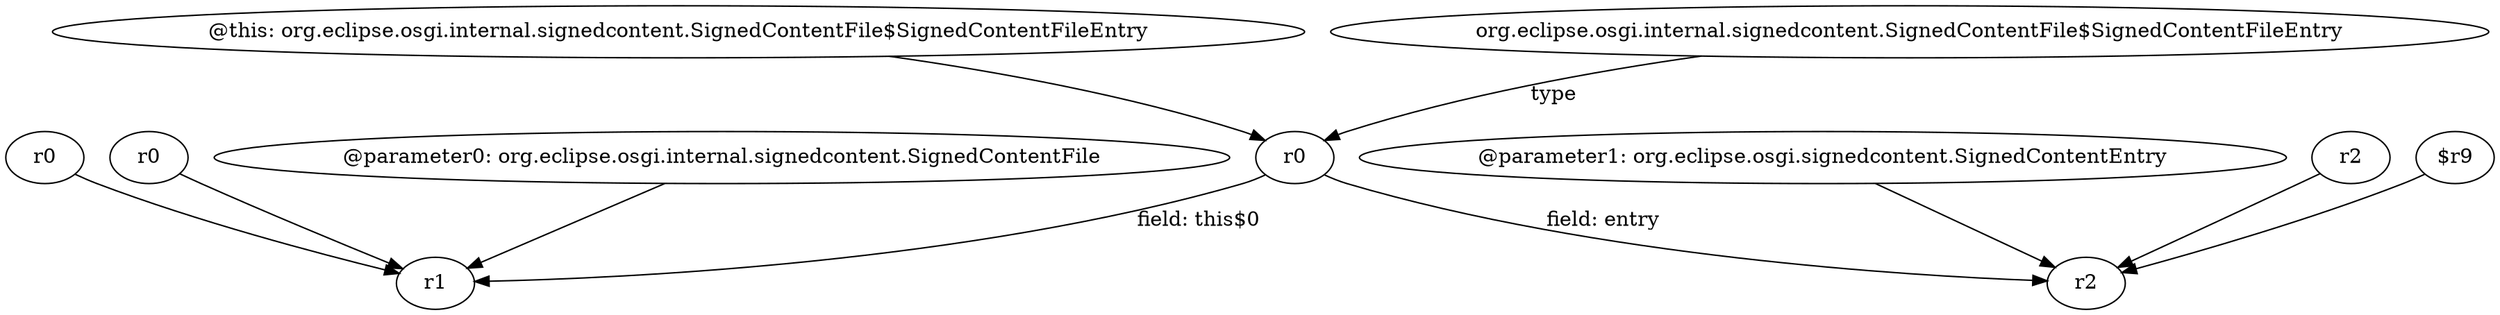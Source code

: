 digraph g {
0[label="@this: org.eclipse.osgi.internal.signedcontent.SignedContentFile$SignedContentFileEntry"]
1[label="r0"]
0->1[label=""]
2[label="r1"]
1->2[label="field: this$0"]
3[label="r0"]
3->2[label=""]
4[label="@parameter0: org.eclipse.osgi.internal.signedcontent.SignedContentFile"]
4->2[label=""]
5[label="@parameter1: org.eclipse.osgi.signedcontent.SignedContentEntry"]
6[label="r2"]
5->6[label=""]
7[label="r2"]
7->6[label=""]
1->6[label="field: entry"]
8[label="$r9"]
8->6[label=""]
9[label="org.eclipse.osgi.internal.signedcontent.SignedContentFile$SignedContentFileEntry"]
9->1[label="type"]
10[label="r0"]
10->2[label=""]
}